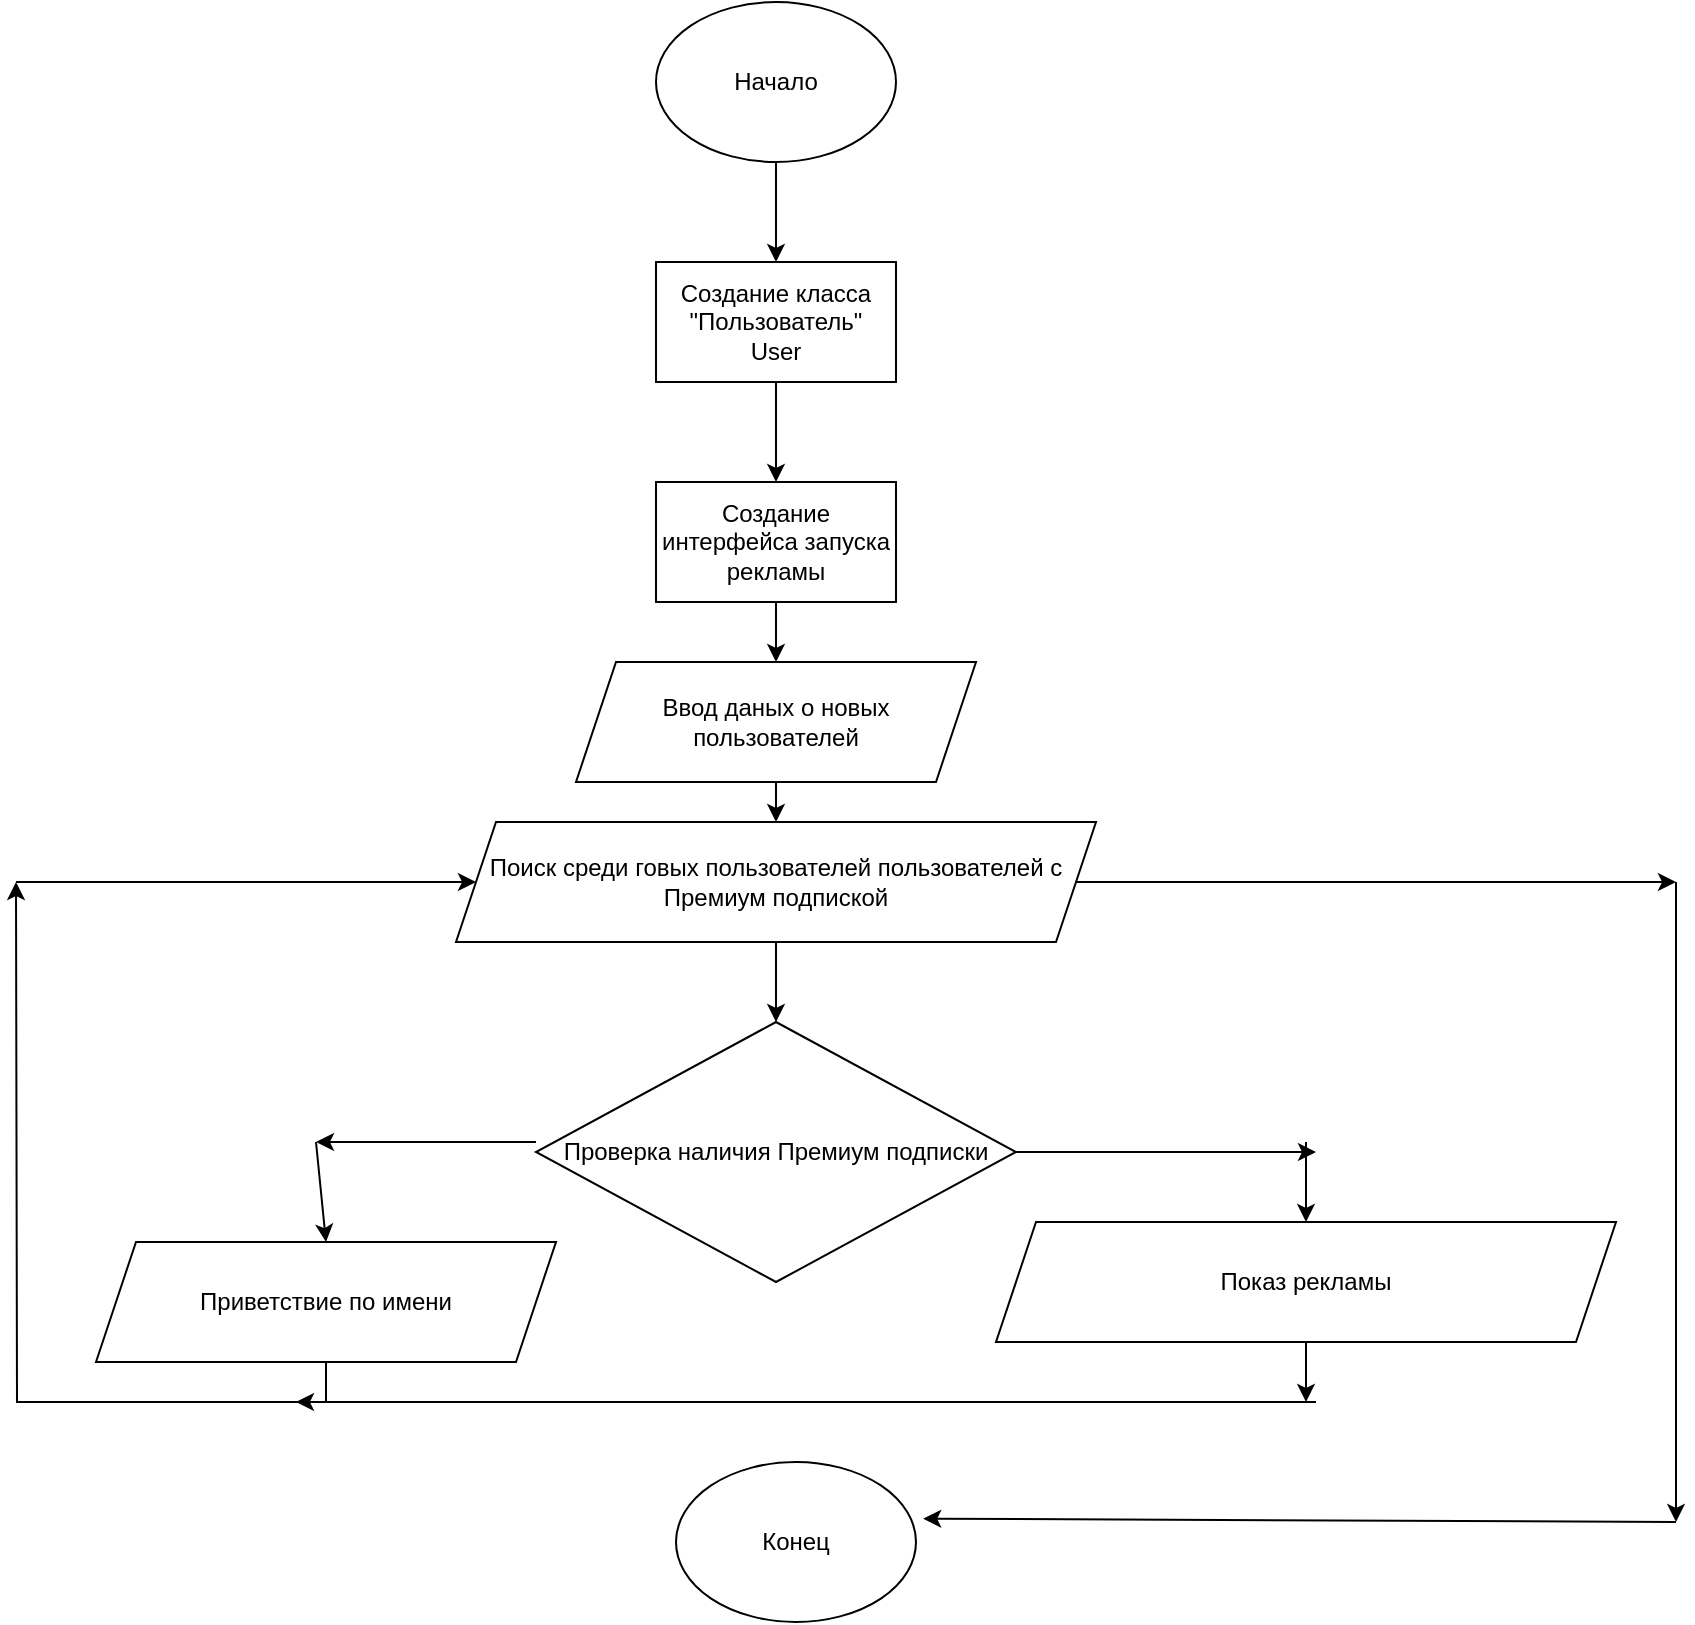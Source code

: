 <mxfile version="20.8.19" type="github"><diagram id="6a731a19-8d31-9384-78a2-239565b7b9f0" name="Page-1"><mxGraphModel dx="1687" dy="854" grid="1" gridSize="10" guides="1" tooltips="1" connect="1" arrows="1" fold="1" page="1" pageScale="1" pageWidth="1169" pageHeight="827" background="none" math="0" shadow="0"><root><mxCell id="0"/><mxCell id="1" parent="0"/><mxCell id="0oFQLRv0YedkQkicU3BK-55" value="Начало" style="ellipse;whiteSpace=wrap;html=1;" vertex="1" parent="1"><mxGeometry x="510" y="70" width="120" height="80" as="geometry"/></mxCell><mxCell id="0oFQLRv0YedkQkicU3BK-56" value="" style="endArrow=classic;html=1;rounded=0;exitX=0.5;exitY=1;exitDx=0;exitDy=0;" edge="1" parent="1" source="0oFQLRv0YedkQkicU3BK-55"><mxGeometry width="50" height="50" relative="1" as="geometry"><mxPoint x="560" y="310" as="sourcePoint"/><mxPoint x="570" y="200" as="targetPoint"/></mxGeometry></mxCell><mxCell id="0oFQLRv0YedkQkicU3BK-57" value="Создание класса &quot;Пользователь&quot;&lt;br&gt;User" style="rounded=0;whiteSpace=wrap;html=1;" vertex="1" parent="1"><mxGeometry x="510" y="200" width="120" height="60" as="geometry"/></mxCell><mxCell id="0oFQLRv0YedkQkicU3BK-58" value="Создание интерфейса запуска рекламы" style="rounded=0;whiteSpace=wrap;html=1;" vertex="1" parent="1"><mxGeometry x="510" y="310" width="120" height="60" as="geometry"/></mxCell><mxCell id="0oFQLRv0YedkQkicU3BK-59" value="" style="endArrow=classic;html=1;rounded=0;exitX=0.5;exitY=1;exitDx=0;exitDy=0;entryX=0.5;entryY=0;entryDx=0;entryDy=0;" edge="1" parent="1" source="0oFQLRv0YedkQkicU3BK-57" target="0oFQLRv0YedkQkicU3BK-58"><mxGeometry width="50" height="50" relative="1" as="geometry"><mxPoint x="560" y="310" as="sourcePoint"/><mxPoint x="610" y="260" as="targetPoint"/></mxGeometry></mxCell><mxCell id="0oFQLRv0YedkQkicU3BK-60" value="Ввод даных о новых пользователей" style="shape=parallelogram;perimeter=parallelogramPerimeter;whiteSpace=wrap;html=1;fixedSize=1;" vertex="1" parent="1"><mxGeometry x="470" y="400" width="200" height="60" as="geometry"/></mxCell><mxCell id="0oFQLRv0YedkQkicU3BK-61" value="" style="endArrow=classic;html=1;rounded=0;exitX=0.5;exitY=1;exitDx=0;exitDy=0;" edge="1" parent="1" source="0oFQLRv0YedkQkicU3BK-58"><mxGeometry width="50" height="50" relative="1" as="geometry"><mxPoint x="560" y="310" as="sourcePoint"/><mxPoint x="570" y="400" as="targetPoint"/></mxGeometry></mxCell><mxCell id="0oFQLRv0YedkQkicU3BK-62" value="Проверка наличия Премиум подписки" style="rhombus;whiteSpace=wrap;html=1;" vertex="1" parent="1"><mxGeometry x="450" y="580" width="240" height="130" as="geometry"/></mxCell><mxCell id="0oFQLRv0YedkQkicU3BK-63" value="" style="endArrow=classic;html=1;rounded=0;" edge="1" parent="1"><mxGeometry width="50" height="50" relative="1" as="geometry"><mxPoint x="570" y="540" as="sourcePoint"/><mxPoint x="570" y="580" as="targetPoint"/></mxGeometry></mxCell><mxCell id="0oFQLRv0YedkQkicU3BK-87" style="edgeStyle=orthogonalEdgeStyle;rounded=0;orthogonalLoop=1;jettySize=auto;html=1;exitX=0.5;exitY=1;exitDx=0;exitDy=0;" edge="1" parent="1" source="0oFQLRv0YedkQkicU3BK-64"><mxGeometry relative="1" as="geometry"><mxPoint x="190" y="510" as="targetPoint"/></mxGeometry></mxCell><mxCell id="0oFQLRv0YedkQkicU3BK-64" value="Приветствие по имени" style="shape=parallelogram;perimeter=parallelogramPerimeter;whiteSpace=wrap;html=1;fixedSize=1;" vertex="1" parent="1"><mxGeometry x="230" y="690" width="230" height="60" as="geometry"/></mxCell><mxCell id="0oFQLRv0YedkQkicU3BK-96" style="edgeStyle=orthogonalEdgeStyle;rounded=0;orthogonalLoop=1;jettySize=auto;html=1;" edge="1" parent="1" source="0oFQLRv0YedkQkicU3BK-72"><mxGeometry relative="1" as="geometry"><mxPoint x="835" y="770.0" as="targetPoint"/></mxGeometry></mxCell><mxCell id="0oFQLRv0YedkQkicU3BK-72" value="Показ рекламы" style="shape=parallelogram;perimeter=parallelogramPerimeter;whiteSpace=wrap;html=1;fixedSize=1;" vertex="1" parent="1"><mxGeometry x="680" y="680" width="310" height="60" as="geometry"/></mxCell><mxCell id="0oFQLRv0YedkQkicU3BK-74" value="Поиск среди говых пользователей пользователей с Премиум подпиской" style="shape=parallelogram;perimeter=parallelogramPerimeter;whiteSpace=wrap;html=1;fixedSize=1;" vertex="1" parent="1"><mxGeometry x="410" y="480" width="320" height="60" as="geometry"/></mxCell><mxCell id="0oFQLRv0YedkQkicU3BK-75" value="" style="endArrow=classic;html=1;rounded=0;exitX=0.5;exitY=1;exitDx=0;exitDy=0;" edge="1" parent="1" source="0oFQLRv0YedkQkicU3BK-60" target="0oFQLRv0YedkQkicU3BK-74"><mxGeometry width="50" height="50" relative="1" as="geometry"><mxPoint x="560" y="460" as="sourcePoint"/><mxPoint x="610" y="410" as="targetPoint"/></mxGeometry></mxCell><mxCell id="0oFQLRv0YedkQkicU3BK-76" value="Конец" style="ellipse;whiteSpace=wrap;html=1;" vertex="1" parent="1"><mxGeometry x="520" y="800" width="120" height="80" as="geometry"/></mxCell><mxCell id="0oFQLRv0YedkQkicU3BK-88" value="" style="endArrow=classic;html=1;rounded=0;entryX=0;entryY=0.5;entryDx=0;entryDy=0;" edge="1" parent="1" target="0oFQLRv0YedkQkicU3BK-74"><mxGeometry width="50" height="50" relative="1" as="geometry"><mxPoint x="190" y="510" as="sourcePoint"/><mxPoint x="610" y="470" as="targetPoint"/></mxGeometry></mxCell><mxCell id="0oFQLRv0YedkQkicU3BK-91" value="" style="endArrow=classic;html=1;rounded=0;" edge="1" parent="1"><mxGeometry width="50" height="50" relative="1" as="geometry"><mxPoint x="450" y="640" as="sourcePoint"/><mxPoint x="340" y="640" as="targetPoint"/></mxGeometry></mxCell><mxCell id="0oFQLRv0YedkQkicU3BK-92" value="" style="endArrow=classic;html=1;rounded=0;entryX=0.5;entryY=0;entryDx=0;entryDy=0;" edge="1" parent="1" target="0oFQLRv0YedkQkicU3BK-64"><mxGeometry width="50" height="50" relative="1" as="geometry"><mxPoint x="340" y="640" as="sourcePoint"/><mxPoint x="610" y="530" as="targetPoint"/><Array as="points"/></mxGeometry></mxCell><mxCell id="0oFQLRv0YedkQkicU3BK-93" value="" style="endArrow=classic;html=1;rounded=0;exitX=1;exitY=0.5;exitDx=0;exitDy=0;" edge="1" parent="1" source="0oFQLRv0YedkQkicU3BK-62"><mxGeometry width="50" height="50" relative="1" as="geometry"><mxPoint x="560" y="580" as="sourcePoint"/><mxPoint x="840" y="645" as="targetPoint"/></mxGeometry></mxCell><mxCell id="0oFQLRv0YedkQkicU3BK-94" value="" style="endArrow=classic;html=1;rounded=0;" edge="1" parent="1" target="0oFQLRv0YedkQkicU3BK-72"><mxGeometry width="50" height="50" relative="1" as="geometry"><mxPoint x="835" y="640" as="sourcePoint"/><mxPoint x="610" y="530" as="targetPoint"/></mxGeometry></mxCell><mxCell id="0oFQLRv0YedkQkicU3BK-95" value="" style="endArrow=classic;html=1;rounded=0;" edge="1" parent="1"><mxGeometry width="50" height="50" relative="1" as="geometry"><mxPoint x="840" y="770" as="sourcePoint"/><mxPoint x="330" y="770" as="targetPoint"/></mxGeometry></mxCell><mxCell id="0oFQLRv0YedkQkicU3BK-98" value="" style="endArrow=classic;html=1;rounded=0;exitX=1;exitY=0.5;exitDx=0;exitDy=0;" edge="1" parent="1" source="0oFQLRv0YedkQkicU3BK-74"><mxGeometry width="50" height="50" relative="1" as="geometry"><mxPoint x="410" y="620" as="sourcePoint"/><mxPoint x="1020" y="510" as="targetPoint"/></mxGeometry></mxCell><mxCell id="0oFQLRv0YedkQkicU3BK-99" value="" style="endArrow=classic;html=1;rounded=0;" edge="1" parent="1"><mxGeometry width="50" height="50" relative="1" as="geometry"><mxPoint x="1020" y="510" as="sourcePoint"/><mxPoint x="1020" y="830" as="targetPoint"/></mxGeometry></mxCell><mxCell id="0oFQLRv0YedkQkicU3BK-100" value="" style="endArrow=classic;html=1;rounded=0;entryX=1.03;entryY=0.354;entryDx=0;entryDy=0;entryPerimeter=0;" edge="1" parent="1" target="0oFQLRv0YedkQkicU3BK-76"><mxGeometry width="50" height="50" relative="1" as="geometry"><mxPoint x="1020" y="830" as="sourcePoint"/><mxPoint x="460" y="570" as="targetPoint"/></mxGeometry></mxCell></root></mxGraphModel></diagram></mxfile>